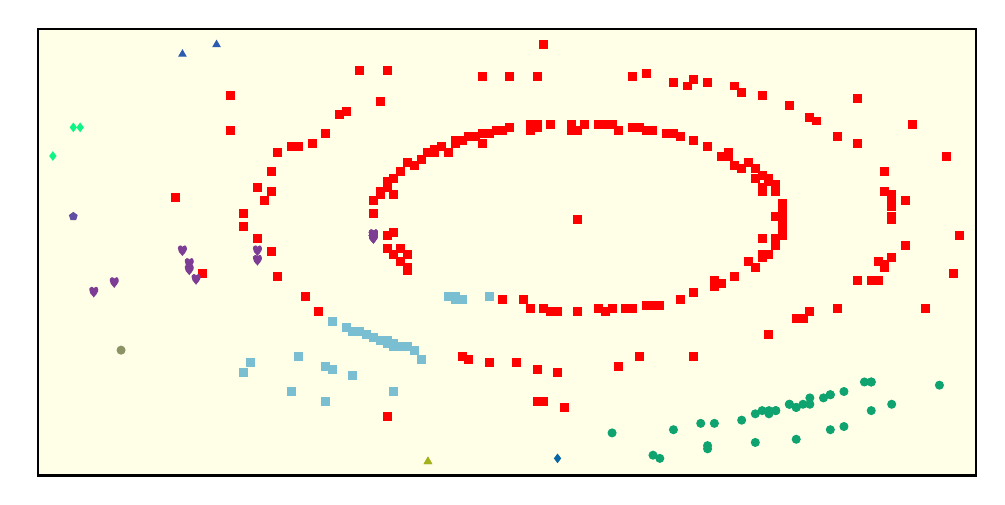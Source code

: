 \def\maxW{3.33}
\begin{tikzpicture}[y=\textwidth/3,x=\textwidth/1.4, background rectangle/.style={draw=black, thick, fill=yellow!10,},show background rectangle]
\def\marRad{0.5mm}
\definecolor{color0}{rgb}{0.06,0.64,0.44}
\definecolor{color1}{rgb}{1.00,0.00,0.00}
\definecolor{color2}{rgb}{0.17,0.36,0.70}
\definecolor{color3}{rgb}{0.05,0.96,0.52}
\definecolor{color4}{rgb}{0.38,0.31,0.64}
\definecolor{color5}{rgb}{0.49,0.24,0.58}
\definecolor{color6}{rgb}{0.55,0.58,0.40}
\definecolor{color7}{rgb}{0.48,0.75,0.82}
\definecolor{color8}{rgb}{0.64,0.70,0.11}
\definecolor{color9}{rgb}{0.03,0.40,0.65}
\path[fill=color0,draw=color0,mark size=\marRad, mark=*] plot coordinates {(0.21, -0.60)};
\path[fill=color0,draw=color0,mark size=\marRad, mark=*] plot coordinates {(0.13, -0.71)};
\path[fill=color0,draw=color0,mark size=\marRad, mark=*] plot coordinates {(0.54, -0.48)};
\path[fill=color0,draw=color0,mark size=\marRad, mark=*] plot coordinates {(0.27, -0.57)};
\path[fill=color0,draw=color0,mark size=\marRad, mark=*] plot coordinates {(0.32, -0.54)};
\path[fill=color0,draw=color0,mark size=\marRad, mark=*] plot coordinates {(0.32, -0.54)};
\path[fill=color0,draw=color0,mark size=\marRad, mark=*] plot coordinates {(0.19, -0.60)};
\path[fill=color0,draw=color0,mark size=\marRad, mark=*] plot coordinates {(0.25, -0.59)};
\path[fill=color0,draw=color0,mark size=\marRad, mark=*] plot coordinates {(0.40, -0.50)};
\path[fill=color0,draw=color0,mark size=\marRad, mark=*] plot coordinates {(0.43, -0.47)};
\path[fill=color0,draw=color0,mark size=\marRad, mark=*] plot coordinates {(0.30, -0.56)};
\path[fill=color0,draw=color0,mark size=\marRad, mark=*] plot coordinates {(0.15, -0.62)};
\path[fill=color0,draw=color0,mark size=\marRad, mark=*] plot coordinates {(0.20, -0.67)};
\path[fill=color0,draw=color0,mark size=\marRad, mark=*] plot coordinates {(0.28, -0.56)};
\path[fill=color0,draw=color0,mark size=\marRad, mark=*] plot coordinates {(0.37, -0.52)};
\path[fill=color0,draw=color0,mark size=\marRad, mark=*] plot coordinates {(0.38, -0.51)};
\path[fill=color0,draw=color0,mark size=\marRad, mark=*] plot coordinates {(0.29, -0.56)};
\path[fill=color0,draw=color0,mark size=\marRad, mark=*] plot coordinates {(0.34, -0.54)};
\path[fill=color0,draw=color0,mark size=\marRad, mark=*] plot coordinates {(0.30, -0.56)};
\path[fill=color0,draw=color0,mark size=\marRad, mark=*] plot coordinates {(0.44, -0.56)};
\path[fill=color0,draw=color0,mark size=\marRad, mark=*] plot coordinates {(0.47, -0.54)};
\path[fill=color0,draw=color0,mark size=\marRad, mark=*] plot coordinates {(0.44, -0.47)};
\path[fill=color0,draw=color0,mark size=\marRad, mark=*] plot coordinates {(0.44, -0.47)};
\path[fill=color0,draw=color0,mark size=\marRad, mark=*] plot coordinates {(0.38, -0.62)};
\path[fill=color0,draw=color0,mark size=\marRad, mark=*] plot coordinates {(0.06, -0.63)};
\path[fill=color0,draw=color0,mark size=\marRad, mark=*] plot coordinates {(0.33, -0.55)};
\path[fill=color0,draw=color0,mark size=\marRad, mark=*] plot coordinates {(0.33, -0.55)};
\path[fill=color0,draw=color0,mark size=\marRad, mark=*] plot coordinates {(0.35, -0.52)};
\path[fill=color0,draw=color0,mark size=\marRad, mark=*] plot coordinates {(0.20, -0.68)};
\path[fill=color0,draw=color0,mark size=\marRad, mark=*] plot coordinates {(0.38, -0.51)};
\path[fill=color0,draw=color0,mark size=\marRad, mark=*] plot coordinates {(0.35, -0.54)};
\path[fill=color0,draw=color0,mark size=\marRad, mark=*] plot coordinates {(0.27, -0.66)};
\path[fill=color0,draw=color0,mark size=\marRad, mark=*] plot coordinates {(0.12, -0.70)};
\path[fill=color0,draw=color0,mark size=\marRad, mark=*] plot coordinates {(0.29, -0.57)};
\path[fill=color0,draw=color0,mark size=\marRad, mark=*] plot coordinates {(0.40, -0.61)};
\path[fill=color0,draw=color0,mark size=\marRad, mark=*] plot coordinates {(0.33, -0.65)};
\path[fill=color1,draw=color1,mark size=\marRad, mark=square*] plot coordinates {(0.17, 0.46)};
\path[fill=color1,draw=color1,mark size=\marRad, mark=square*] plot coordinates {(0.01, 0.04)};
\path[fill=color1,draw=color1,mark size=\marRad, mark=square*] plot coordinates {(0.31, -0.01)};
\path[fill=color1,draw=color1,mark size=\marRad, mark=square*] plot coordinates {(-0.28, 0.41)};
\path[fill=color1,draw=color1,mark size=\marRad, mark=square*] plot coordinates {(-0.05, 0.49)};
\path[fill=color1,draw=color1,mark size=\marRad, mark=square*] plot coordinates {(0.39, 0.30)};
\path[fill=color1,draw=color1,mark size=\marRad, mark=square*] plot coordinates {(-0.16, -0.39)};
\path[fill=color1,draw=color1,mark size=\marRad, mark=square*] plot coordinates {(0.01, 0.04)};
\path[fill=color1,draw=color1,mark size=\marRad, mark=square*] plot coordinates {(0.01, 0.04)};
\path[fill=color1,draw=color1,mark size=\marRad, mark=square*] plot coordinates {(0.01, 0.04)};
\path[fill=color1,draw=color1,mark size=\marRad, mark=square*] plot coordinates {(0.01, 0.04)};
\path[fill=color1,draw=color1,mark size=\marRad, mark=square*] plot coordinates {(-0.46, -0.02)};
\path[fill=color1,draw=color1,mark size=\marRad, mark=square*] plot coordinates {(-0.25, -0.09)};
\path[fill=color1,draw=color1,mark size=\marRad, mark=square*] plot coordinates {(0.47, 0.12)};
\path[fill=color1,draw=color1,mark size=\marRad, mark=square*] plot coordinates {(0.01, 0.04)};
\path[fill=color1,draw=color1,mark size=\marRad, mark=square*] plot coordinates {(-0.20, 0.26)};
\path[fill=color1,draw=color1,mark size=\marRad, mark=square*] plot coordinates {(0.01, 0.04)};
\path[fill=color1,draw=color1,mark size=\marRad, mark=square*] plot coordinates {(0.01, 0.04)};
\path[fill=color1,draw=color1,mark size=\marRad, mark=square*] plot coordinates {(0.01, 0.04)};
\path[fill=color1,draw=color1,mark size=\marRad, mark=square*] plot coordinates {(0.47, 0.08)};
\path[fill=color1,draw=color1,mark size=\marRad, mark=square*] plot coordinates {(0.01, 0.04)};
\path[fill=color1,draw=color1,mark size=\marRad, mark=square*] plot coordinates {(-0.27, 0.51)};
\path[fill=color1,draw=color1,mark size=\marRad, mark=square*] plot coordinates {(-0.44, 0.13)};
\path[fill=color1,draw=color1,mark size=\marRad, mark=square*] plot coordinates {(-0.39, -0.20)};
\path[fill=color1,draw=color1,mark size=\marRad, mark=square*] plot coordinates {(-0.27, 0.14)};
\path[fill=color1,draw=color1,mark size=\marRad, mark=square*] plot coordinates {(0.01, 0.04)};
\path[fill=color1,draw=color1,mark size=\marRad, mark=square*] plot coordinates {(0.01, 0.04)};
\path[fill=color1,draw=color1,mark size=\marRad, mark=square*] plot coordinates {(0.01, 0.04)};
\path[fill=color1,draw=color1,mark size=\marRad, mark=square*] plot coordinates {(-0.54, -0.13)};
\path[fill=color1,draw=color1,mark size=\marRad, mark=square*] plot coordinates {(0.01, 0.04)};
\path[fill=color1,draw=color1,mark size=\marRad, mark=square*] plot coordinates {(0.01, 0.04)};
\path[fill=color1,draw=color1,mark size=\marRad, mark=square*] plot coordinates {(-0.04, 0.59)};
\path[fill=color1,draw=color1,mark size=\marRad, mark=square*] plot coordinates {(0.01, 0.04)};
\path[fill=color1,draw=color1,mark size=\marRad, mark=square*] plot coordinates {(0.29, -0.32)};
\path[fill=color1,draw=color1,mark size=\marRad, mark=square*] plot coordinates {(0.28, 0.43)};
\path[fill=color1,draw=color1,mark size=\marRad, mark=square*] plot coordinates {(0.47, 0.10)};
\path[fill=color1,draw=color1,mark size=\marRad, mark=square*] plot coordinates {(0.10, 0.33)};
\path[fill=color1,draw=color1,mark size=\marRad, mark=square*] plot coordinates {(0.01, -0.25)};
\path[fill=color1,draw=color1,mark size=\marRad, mark=square*] plot coordinates {(0.01, 0.04)};
\path[fill=color1,draw=color1,mark size=\marRad, mark=square*] plot coordinates {(0.27, -0.11)};
\path[fill=color1,draw=color1,mark size=\marRad, mark=square*] plot coordinates {(0.01, 0.04)};
\path[fill=color1,draw=color1,mark size=\marRad, mark=square*] plot coordinates {(0.50, 0.34)};
\path[fill=color1,draw=color1,mark size=\marRad, mark=square*] plot coordinates {(0.46, 0.13)};
\path[fill=color1,draw=color1,mark size=\marRad, mark=square*] plot coordinates {(0.27, 0.20)};
\path[fill=color1,draw=color1,mark size=\marRad, mark=square*] plot coordinates {(0.01, 0.04)};
\path[fill=color1,draw=color1,mark size=\marRad, mark=square*] plot coordinates {(0.01, 0.04)};
\path[fill=color1,draw=color1,mark size=\marRad, mark=square*] plot coordinates {(0.01, 0.04)};
\path[fill=color1,draw=color1,mark size=\marRad, mark=square*] plot coordinates {(0.01, 0.04)};
\path[fill=color1,draw=color1,mark size=\marRad, mark=square*] plot coordinates {(0.01, 0.04)};
\path[fill=color1,draw=color1,mark size=\marRad, mark=square*] plot coordinates {(0.01, 0.04)};
\path[fill=color1,draw=color1,mark size=\marRad, mark=square*] plot coordinates {(0.01, 0.04)};
\path[fill=color1,draw=color1,mark size=\marRad, mark=square*] plot coordinates {(-0.36, 0.31)};
\path[fill=color1,draw=color1,mark size=\marRad, mark=square*] plot coordinates {(0.01, 0.04)};
\path[fill=color1,draw=color1,mark size=\marRad, mark=square*] plot coordinates {(-0.44, -0.06)};
\path[fill=color1,draw=color1,mark size=\marRad, mark=square*] plot coordinates {(0.56, -0.13)};
\path[fill=color1,draw=color1,mark size=\marRad, mark=square*] plot coordinates {(0.01, 0.04)};
\path[fill=color1,draw=color1,mark size=\marRad, mark=square*] plot coordinates {(0.01, 0.04)};
\path[fill=color1,draw=color1,mark size=\marRad, mark=square*] plot coordinates {(0.11, 0.50)};
\path[fill=color1,draw=color1,mark size=\marRad, mark=square*] plot coordinates {(-0.41, 0.27)};
\path[fill=color1,draw=color1,mark size=\marRad, mark=square*] plot coordinates {(-0.25, 0.19)};
\path[fill=color1,draw=color1,mark size=\marRad, mark=square*] plot coordinates {(0.01, 0.04)};
\path[fill=color1,draw=color1,mark size=\marRad, mark=square*] plot coordinates {(-0.01, -0.55)};
\path[fill=color1,draw=color1,mark size=\marRad, mark=square*] plot coordinates {(0.01, 0.04)};
\path[fill=color1,draw=color1,mark size=\marRad, mark=square*] plot coordinates {(0.26, 0.22)};
\path[fill=color1,draw=color1,mark size=\marRad, mark=square*] plot coordinates {(-0.09, 0.49)};
\path[fill=color1,draw=color1,mark size=\marRad, mark=square*] plot coordinates {(-0.24, -0.12)};
\path[fill=color1,draw=color1,mark size=\marRad, mark=square*] plot coordinates {(0.01, 0.04)};
\path[fill=color1,draw=color1,mark size=\marRad, mark=square*] plot coordinates {(0.01, 0.04)};
\path[fill=color1,draw=color1,mark size=\marRad, mark=square*] plot coordinates {(-0.19, 0.27)};
\path[fill=color1,draw=color1,mark size=\marRad, mark=square*] plot coordinates {(0.07, -0.42)};
\path[fill=color1,draw=color1,mark size=\marRad, mark=square*] plot coordinates {(0.28, -0.08)};
\path[fill=color1,draw=color1,mark size=\marRad, mark=square*] plot coordinates {(0.01, 0.04)};
\path[fill=color1,draw=color1,mark size=\marRad, mark=square*] plot coordinates {(-0.23, 0.21)};
\path[fill=color1,draw=color1,mark size=\marRad, mark=square*] plot coordinates {(0.12, -0.23)};
\path[fill=color1,draw=color1,mark size=\marRad, mark=square*] plot coordinates {(0.01, 0.04)};
\path[fill=color1,draw=color1,mark size=\marRad, mark=square*] plot coordinates {(-0.58, 0.11)};
\path[fill=color1,draw=color1,mark size=\marRad, mark=square*] plot coordinates {(0.01, 0.04)};
\path[fill=color1,draw=color1,mark size=\marRad, mark=square*] plot coordinates {(-0.38, 0.28)};
\path[fill=color1,draw=color1,mark size=\marRad, mark=square*] plot coordinates {(-0.02, -0.44)};
\path[fill=color1,draw=color1,mark size=\marRad, mark=square*] plot coordinates {(0.31, 0.03)};
\path[fill=color1,draw=color1,mark size=\marRad, mark=square*] plot coordinates {(0.01, 0.04)};
\path[fill=color1,draw=color1,mark size=\marRad, mark=square*] plot coordinates {(0.01, 0.04)};
\path[fill=color1,draw=color1,mark size=\marRad, mark=square*] plot coordinates {(0.01, 0.04)};
\path[fill=color1,draw=color1,mark size=\marRad, mark=square*] plot coordinates {(-0.48, 0.02)};
\path[fill=color1,draw=color1,mark size=\marRad, mark=square*] plot coordinates {(0.01, 0.04)};
\path[fill=color1,draw=color1,mark size=\marRad, mark=square*] plot coordinates {(0.18, -0.19)};
\path[fill=color1,draw=color1,mark size=\marRad, mark=square*] plot coordinates {(0.01, 0.04)};
\path[fill=color1,draw=color1,mark size=\marRad, mark=square*] plot coordinates {(0.01, 0.04)};
\path[fill=color1,draw=color1,mark size=\marRad, mark=square*] plot coordinates {(0.01, 0.04)};
\path[fill=color1,draw=color1,mark size=\marRad, mark=square*] plot coordinates {(0.01, 0.04)};
\path[fill=color1,draw=color1,mark size=\marRad, mark=square*] plot coordinates {(0.02, 0.34)};
\path[fill=color1,draw=color1,mark size=\marRad, mark=square*] plot coordinates {(0.01, 0.04)};
\path[fill=color1,draw=color1,mark size=\marRad, mark=square*] plot coordinates {(0.01, 0.04)};
\path[fill=color1,draw=color1,mark size=\marRad, mark=square*] plot coordinates {(0.39, 0.30)};
\path[fill=color1,draw=color1,mark size=\marRad, mark=square*] plot coordinates {(0.01, 0.04)};
\path[fill=color1,draw=color1,mark size=\marRad, mark=square*] plot coordinates {(0.01, 0.04)};
\path[fill=color1,draw=color1,mark size=\marRad, mark=square*] plot coordinates {(0.01, 0.04)};
\path[fill=color1,draw=color1,mark size=\marRad, mark=square*] plot coordinates {(0.01, 0.04)};
\path[fill=color1,draw=color1,mark size=\marRad, mark=square*] plot coordinates {(0.01, 0.04)};
\path[fill=color1,draw=color1,mark size=\marRad, mark=square*] plot coordinates {(-0.27, -0.05)};
\path[fill=color1,draw=color1,mark size=\marRad, mark=square*] plot coordinates {(0.01, 0.04)};
\path[fill=color1,draw=color1,mark size=\marRad, mark=square*] plot coordinates {(0.45, -0.09)};
\path[fill=color1,draw=color1,mark size=\marRad, mark=square*] plot coordinates {(0.01, 0.04)};
\path[fill=color1,draw=color1,mark size=\marRad, mark=square*] plot coordinates {(0.01, 0.04)};
\path[fill=color1,draw=color1,mark size=\marRad, mark=square*] plot coordinates {(0.01, 0.04)};
\path[fill=color1,draw=color1,mark size=\marRad, mark=square*] plot coordinates {(0.42, 0.28)};
\path[fill=color1,draw=color1,mark size=\marRad, mark=square*] plot coordinates {(-0.46, 0.14)};
\path[fill=color1,draw=color1,mark size=\marRad, mark=square*] plot coordinates {(0.47, 0.05)};
\path[fill=color1,draw=color1,mark size=\marRad, mark=square*] plot coordinates {(0.11, 0.32)};
\path[fill=color1,draw=color1,mark size=\marRad, mark=square*] plot coordinates {(0.01, 0.04)};
\path[fill=color1,draw=color1,mark size=\marRad, mark=square*] plot coordinates {(0.01, 0.04)};
\path[fill=color1,draw=color1,mark size=\marRad, mark=square*] plot coordinates {(0.01, 0.04)};
\path[fill=color1,draw=color1,mark size=\marRad, mark=square*] plot coordinates {(0.01, 0.04)};
\path[fill=color1,draw=color1,mark size=\marRad, mark=square*] plot coordinates {(0.11, -0.23)};
\path[fill=color1,draw=color1,mark size=\marRad, mark=square*] plot coordinates {(0.01, 0.04)};
\path[fill=color1,draw=color1,mark size=\marRad, mark=square*] plot coordinates {(0.01, 0.04)};
\path[fill=color1,draw=color1,mark size=\marRad, mark=square*] plot coordinates {(0.01, 0.04)};
\path[fill=color1,draw=color1,mark size=\marRad, mark=square*] plot coordinates {(0.01, 0.04)};
\path[fill=color1,draw=color1,mark size=\marRad, mark=square*] plot coordinates {(0.01, 0.04)};
\path[fill=color1,draw=color1,mark size=\marRad, mark=square*] plot coordinates {(-0.28, 0.13)};
\path[fill=color1,draw=color1,mark size=\marRad, mark=square*] plot coordinates {(0.30, 0.13)};
\path[fill=color1,draw=color1,mark size=\marRad, mark=square*] plot coordinates {(0.49, -0.04)};
\path[fill=color1,draw=color1,mark size=\marRad, mark=square*] plot coordinates {(0.01, 0.04)};
\path[fill=color1,draw=color1,mark size=\marRad, mark=square*] plot coordinates {(0.01, 0.04)};
\path[fill=color1,draw=color1,mark size=\marRad, mark=square*] plot coordinates {(0.01, 0.04)};
\path[fill=color1,draw=color1,mark size=\marRad, mark=square*] plot coordinates {(0.24, 0.46)};
\path[fill=color1,draw=color1,mark size=\marRad, mark=square*] plot coordinates {(0.01, 0.04)};
\path[fill=color1,draw=color1,mark size=\marRad, mark=square*] plot coordinates {(0.01, 0.04)};
\path[fill=color1,draw=color1,mark size=\marRad, mark=square*] plot coordinates {(0.01, 0.04)};
\path[fill=color1,draw=color1,mark size=\marRad, mark=square*] plot coordinates {(0.01, 0.04)};
\path[fill=color1,draw=color1,mark size=\marRad, mark=square*] plot coordinates {(0.01, 0.04)};
\path[fill=color1,draw=color1,mark size=\marRad, mark=square*] plot coordinates {(0.01, 0.04)};
\path[fill=color1,draw=color1,mark size=\marRad, mark=square*] plot coordinates {(0.28, -0.07)};
\path[fill=color1,draw=color1,mark size=\marRad, mark=square*] plot coordinates {(0.01, 0.04)};
\path[fill=color1,draw=color1,mark size=\marRad, mark=square*] plot coordinates {(0.01, 0.04)};
\path[fill=color1,draw=color1,mark size=\marRad, mark=square*] plot coordinates {(0.01, 0.04)};
\path[fill=color1,draw=color1,mark size=\marRad, mark=square*] plot coordinates {(0.01, 0.04)};
\path[fill=color1,draw=color1,mark size=\marRad, mark=square*] plot coordinates {(0.01, 0.04)};
\path[fill=color1,draw=color1,mark size=\marRad, mark=square*] plot coordinates {(-0.17, 0.29)};
\path[fill=color1,draw=color1,mark size=\marRad, mark=square*] plot coordinates {(0.35, 0.36)};
\path[fill=color1,draw=color1,mark size=\marRad, mark=square*] plot coordinates {(0.46, -0.11)};
\path[fill=color1,draw=color1,mark size=\marRad, mark=square*] plot coordinates {(-0.48, 0.06)};
\path[fill=color1,draw=color1,mark size=\marRad, mark=square*] plot coordinates {(0.01, 0.04)};
\path[fill=color1,draw=color1,mark size=\marRad, mark=square*] plot coordinates {(0.30, -0.04)};
\path[fill=color1,draw=color1,mark size=\marRad, mark=square*] plot coordinates {(0.01, 0.04)};
\path[fill=color1,draw=color1,mark size=\marRad, mark=square*] plot coordinates {(0.29, 0.17)};
\path[fill=color1,draw=color1,mark size=\marRad, mark=square*] plot coordinates {(0.01, 0.04)};
\path[fill=color1,draw=color1,mark size=\marRad, mark=square*] plot coordinates {(0.01, 0.04)};
\path[fill=color1,draw=color1,mark size=\marRad, mark=square*] plot coordinates {(0.01, 0.04)};
\path[fill=color1,draw=color1,mark size=\marRad, mark=square*] plot coordinates {(0.01, 0.04)};
\path[fill=color1,draw=color1,mark size=\marRad, mark=square*] plot coordinates {(0.01, 0.04)};
\path[fill=color1,draw=color1,mark size=\marRad, mark=square*] plot coordinates {(0.01, 0.04)};
\path[fill=color1,draw=color1,mark size=\marRad, mark=square*] plot coordinates {(0.01, 0.04)};
\path[fill=color1,draw=color1,mark size=\marRad, mark=square*] plot coordinates {(0.01, 0.04)};
\path[fill=color1,draw=color1,mark size=\marRad, mark=square*] plot coordinates {(-0.05, -0.53)};
\path[fill=color1,draw=color1,mark size=\marRad, mark=square*] plot coordinates {(0.01, 0.04)};
\path[fill=color1,draw=color1,mark size=\marRad, mark=square*] plot coordinates {(0.46, -0.10)};
\path[fill=color1,draw=color1,mark size=\marRad, mark=square*] plot coordinates {(0.01, 0.04)};
\path[fill=color1,draw=color1,mark size=\marRad, mark=square*] plot coordinates {(0.01, 0.04)};
\path[fill=color1,draw=color1,mark size=\marRad, mark=square*] plot coordinates {(-0.29, 0.10)};
\path[fill=color1,draw=color1,mark size=\marRad, mark=square*] plot coordinates {(0.09, -0.24)};
\path[fill=color1,draw=color1,mark size=\marRad, mark=square*] plot coordinates {(0.01, 0.04)};
\path[fill=color1,draw=color1,mark size=\marRad, mark=square*] plot coordinates {(0.01, 0.04)};
\path[fill=color1,draw=color1,mark size=\marRad, mark=square*] plot coordinates {(0.01, 0.04)};
\path[fill=color1,draw=color1,mark size=\marRad, mark=square*] plot coordinates {(0.01, 0.04)};
\path[fill=color1,draw=color1,mark size=\marRad, mark=square*] plot coordinates {(0.01, 0.04)};
\path[fill=color1,draw=color1,mark size=\marRad, mark=square*] plot coordinates {(0.00, 0.34)};
\path[fill=color1,draw=color1,mark size=\marRad, mark=square*] plot coordinates {(0.01, 0.04)};
\path[fill=color1,draw=color1,mark size=\marRad, mark=square*] plot coordinates {(0.01, 0.04)};
\path[fill=color1,draw=color1,mark size=\marRad, mark=square*] plot coordinates {(0.01, 0.04)};
\path[fill=color1,draw=color1,mark size=\marRad, mark=square*] plot coordinates {(0.01, 0.04)};
\path[fill=color1,draw=color1,mark size=\marRad, mark=square*] plot coordinates {(0.01, 0.04)};
\path[fill=color1,draw=color1,mark size=\marRad, mark=square*] plot coordinates {(0.01, 0.04)};
\path[fill=color1,draw=color1,mark size=\marRad, mark=square*] plot coordinates {(0.06, 0.34)};
\path[fill=color1,draw=color1,mark size=\marRad, mark=square*] plot coordinates {(0.01, 0.04)};
\path[fill=color1,draw=color1,mark size=\marRad, mark=square*] plot coordinates {(-0.13, 0.31)};
\path[fill=color1,draw=color1,mark size=\marRad, mark=square*] plot coordinates {(0.01, 0.04)};
\path[fill=color1,draw=color1,mark size=\marRad, mark=square*] plot coordinates {(0.01, 0.04)};
\path[fill=color1,draw=color1,mark size=\marRad, mark=square*] plot coordinates {(-0.44, 0.19)};
\path[fill=color1,draw=color1,mark size=\marRad, mark=square*] plot coordinates {(0.01, 0.04)};
\path[fill=color1,draw=color1,mark size=\marRad, mark=square*] plot coordinates {(0.01, 0.04)};
\path[fill=color1,draw=color1,mark size=\marRad, mark=square*] plot coordinates {(0.31, 0.09)};
\path[fill=color1,draw=color1,mark size=\marRad, mark=square*] plot coordinates {(0.01, 0.04)};
\path[fill=color1,draw=color1,mark size=\marRad, mark=square*] plot coordinates {(0.01, 0.04)};
\path[fill=color1,draw=color1,mark size=\marRad, mark=square*] plot coordinates {(0.01, 0.04)};
\path[fill=color1,draw=color1,mark size=\marRad, mark=square*] plot coordinates {(0.14, 0.31)};
\path[fill=color1,draw=color1,mark size=\marRad, mark=square*] plot coordinates {(0.01, 0.04)};
\path[fill=color1,draw=color1,mark size=\marRad, mark=square*] plot coordinates {(0.29, 0.16)};
\path[fill=color1,draw=color1,mark size=\marRad, mark=square*] plot coordinates {(0.18, 0.29)};
\path[fill=color1,draw=color1,mark size=\marRad, mark=square*] plot coordinates {(0.10, -0.39)};
\path[fill=color1,draw=color1,mark size=\marRad, mark=square*] plot coordinates {(0.01, 0.04)};
\path[fill=color1,draw=color1,mark size=\marRad, mark=square*] plot coordinates {(0.01, 0.04)};
\path[fill=color1,draw=color1,mark size=\marRad, mark=square*] plot coordinates {(0.20, 0.47)};
\path[fill=color1,draw=color1,mark size=\marRad, mark=square*] plot coordinates {(0.01, 0.04)};
\path[fill=color1,draw=color1,mark size=\marRad, mark=square*] plot coordinates {(0.01, 0.04)};
\path[fill=color1,draw=color1,mark size=\marRad, mark=square*] plot coordinates {(0.01, 0.04)};
\path[fill=color1,draw=color1,mark size=\marRad, mark=square*] plot coordinates {(0.01, 0.04)};
\path[fill=color1,draw=color1,mark size=\marRad, mark=square*] plot coordinates {(0.01, 0.04)};
\path[fill=color1,draw=color1,mark size=\marRad, mark=square*] plot coordinates {(0.01, 0.04)};
\path[fill=color1,draw=color1,mark size=\marRad, mark=square*] plot coordinates {(-0.27, -0.01)};
\path[fill=color1,draw=color1,mark size=\marRad, mark=square*] plot coordinates {(0.21, -0.17)};
\path[fill=color1,draw=color1,mark size=\marRad, mark=square*] plot coordinates {(0.01, 0.04)};
\path[fill=color1,draw=color1,mark size=\marRad, mark=square*] plot coordinates {(-0.04, -0.53)};
\path[fill=color1,draw=color1,mark size=\marRad, mark=square*] plot coordinates {(0.01, 0.04)};
\path[fill=color1,draw=color1,mark size=\marRad, mark=square*] plot coordinates {(0.01, 0.04)};
\path[fill=color1,draw=color1,mark size=\marRad, mark=square*] plot coordinates {(0.01, 0.04)};
\path[fill=color1,draw=color1,mark size=\marRad, mark=square*] plot coordinates {(0.31, 0.06)};
\path[fill=color1,draw=color1,mark size=\marRad, mark=square*] plot coordinates {(0.01, 0.04)};
\path[fill=color1,draw=color1,mark size=\marRad, mark=square*] plot coordinates {(0.01, 0.04)};
\path[fill=color1,draw=color1,mark size=\marRad, mark=square*] plot coordinates {(-0.13, 0.49)};
\path[fill=color1,draw=color1,mark size=\marRad, mark=square*] plot coordinates {(0.42, -0.15)};
\path[fill=color1,draw=color1,mark size=\marRad, mark=square*] plot coordinates {(0.30, -0.03)};
\path[fill=color1,draw=color1,mark size=\marRad, mark=square*] plot coordinates {(0.01, 0.04)};
\path[fill=color1,draw=color1,mark size=\marRad, mark=square*] plot coordinates {(0.01, 0.04)};
\path[fill=color1,draw=color1,mark size=\marRad, mark=square*] plot coordinates {(-0.09, 0.33)};
\path[fill=color1,draw=color1,mark size=\marRad, mark=square*] plot coordinates {(0.01, 0.04)};
\path[fill=color1,draw=color1,mark size=\marRad, mark=square*] plot coordinates {(0.01, 0.04)};
\path[fill=color1,draw=color1,mark size=\marRad, mark=square*] plot coordinates {(0.18, -0.39)};
\path[fill=color1,draw=color1,mark size=\marRad, mark=square*] plot coordinates {(-0.14, 0.30)};
\path[fill=color1,draw=color1,mark size=\marRad, mark=square*] plot coordinates {(-0.15, -0.40)};
\path[fill=color1,draw=color1,mark size=\marRad, mark=square*] plot coordinates {(0.31, -0.01)};
\path[fill=color1,draw=color1,mark size=\marRad, mark=square*] plot coordinates {(0.01, 0.04)};
\path[fill=color1,draw=color1,mark size=\marRad, mark=square*] plot coordinates {(0.01, 0.04)};
\path[fill=color1,draw=color1,mark size=\marRad, mark=square*] plot coordinates {(0.01, 0.04)};
\path[fill=color1,draw=color1,mark size=\marRad, mark=square*] plot coordinates {(0.01, 0.04)};
\path[fill=color1,draw=color1,mark size=\marRad, mark=square*] plot coordinates {(0.14, 0.31)};
\path[fill=color1,draw=color1,mark size=\marRad, mark=square*] plot coordinates {(0.20, 0.27)};
\path[fill=color1,draw=color1,mark size=\marRad, mark=square*] plot coordinates {(0.01, 0.04)};
\path[fill=color1,draw=color1,mark size=\marRad, mark=square*] plot coordinates {(0.00, 0.32)};
\path[fill=color1,draw=color1,mark size=\marRad, mark=square*] plot coordinates {(0.01, 0.04)};
\path[fill=color1,draw=color1,mark size=\marRad, mark=square*] plot coordinates {(0.25, 0.20)};
\path[fill=color1,draw=color1,mark size=\marRad, mark=square*] plot coordinates {(0.01, 0.04)};
\path[fill=color1,draw=color1,mark size=\marRad, mark=square*] plot coordinates {(0.01, 0.04)};
\path[fill=color1,draw=color1,mark size=\marRad, mark=square*] plot coordinates {(0.01, 0.04)};
\path[fill=color1,draw=color1,mark size=\marRad, mark=square*] plot coordinates {(0.04, 0.34)};
\path[fill=color1,draw=color1,mark size=\marRad, mark=square*] plot coordinates {(0.28, -0.02)};
\path[fill=color1,draw=color1,mark size=\marRad, mark=square*] plot coordinates {(0.01, 0.04)};
\path[fill=color1,draw=color1,mark size=\marRad, mark=square*] plot coordinates {(0.01, 0.04)};
\path[fill=color1,draw=color1,mark size=\marRad, mark=square*] plot coordinates {(0.01, 0.04)};
\path[fill=color1,draw=color1,mark size=\marRad, mark=square*] plot coordinates {(-0.04, -0.24)};
\path[fill=color1,draw=color1,mark size=\marRad, mark=square*] plot coordinates {(0.01, 0.04)};
\path[fill=color1,draw=color1,mark size=\marRad, mark=square*] plot coordinates {(0.01, 0.04)};
\path[fill=color1,draw=color1,mark size=\marRad, mark=square*] plot coordinates {(0.01, 0.04)};
\path[fill=color1,draw=color1,mark size=\marRad, mark=square*] plot coordinates {(-0.24, -0.07)};
\path[fill=color1,draw=color1,mark size=\marRad, mark=square*] plot coordinates {(0.24, 0.21)};
\path[fill=color1,draw=color1,mark size=\marRad, mark=square*] plot coordinates {(0.28, 0.14)};
\path[fill=color1,draw=color1,mark size=\marRad, mark=square*] plot coordinates {(-0.13, 0.28)};
\path[fill=color1,draw=color1,mark size=\marRad, mark=square*] plot coordinates {(0.01, 0.04)};
\path[fill=color1,draw=color1,mark size=\marRad, mark=square*] plot coordinates {(0.01, 0.04)};
\path[fill=color1,draw=color1,mark size=\marRad, mark=square*] plot coordinates {(0.34, -0.27)};
\path[fill=color1,draw=color1,mark size=\marRad, mark=square*] plot coordinates {(0.16, 0.30)};
\path[fill=color1,draw=color1,mark size=\marRad, mark=square*] plot coordinates {(0.01, 0.04)};
\path[fill=color1,draw=color1,mark size=\marRad, mark=square*] plot coordinates {(0.01, 0.04)};
\path[fill=color1,draw=color1,mark size=\marRad, mark=square*] plot coordinates {(0.01, 0.04)};
\path[fill=color1,draw=color1,mark size=\marRad, mark=square*] plot coordinates {(0.01, 0.04)};
\path[fill=color1,draw=color1,mark size=\marRad, mark=square*] plot coordinates {(0.01, 0.04)};
\path[fill=color1,draw=color1,mark size=\marRad, mark=square*] plot coordinates {(-0.29, 0.06)};
\path[fill=color1,draw=color1,mark size=\marRad, mark=square*] plot coordinates {(0.01, 0.04)};
\path[fill=color1,draw=color1,mark size=\marRad, mark=square*] plot coordinates {(0.20, 0.27)};
\path[fill=color1,draw=color1,mark size=\marRad, mark=square*] plot coordinates {(0.01, 0.04)};
\path[fill=color1,draw=color1,mark size=\marRad, mark=square*] plot coordinates {(0.01, 0.04)};
\path[fill=color1,draw=color1,mark size=\marRad, mark=square*] plot coordinates {(0.01, 0.04)};
\path[fill=color1,draw=color1,mark size=\marRad, mark=square*] plot coordinates {(0.01, 0.04)};
\path[fill=color1,draw=color1,mark size=\marRad, mark=square*] plot coordinates {(0.01, 0.04)};
\path[fill=color1,draw=color1,mark size=\marRad, mark=square*] plot coordinates {(0.16, -0.21)};
\path[fill=color1,draw=color1,mark size=\marRad, mark=square*] plot coordinates {(0.01, 0.04)};
\path[fill=color1,draw=color1,mark size=\marRad, mark=square*] plot coordinates {(0.26, -0.09)};
\path[fill=color1,draw=color1,mark size=\marRad, mark=square*] plot coordinates {(0.07, 0.32)};
\path[fill=color1,draw=color1,mark size=\marRad, mark=square*] plot coordinates {(0.01, 0.04)};
\path[fill=color1,draw=color1,mark size=\marRad, mark=square*] plot coordinates {(0.01, 0.04)};
\path[fill=color1,draw=color1,mark size=\marRad, mark=square*] plot coordinates {(0.01, 0.04)};
\path[fill=color1,draw=color1,mark size=\marRad, mark=square*] plot coordinates {(0.01, 0.04)};
\path[fill=color1,draw=color1,mark size=\marRad, mark=square*] plot coordinates {(0.01, 0.04)};
\path[fill=color1,draw=color1,mark size=\marRad, mark=square*] plot coordinates {(0.01, 0.04)};
\path[fill=color1,draw=color1,mark size=\marRad, mark=square*] plot coordinates {(0.01, 0.04)};
\path[fill=color1,draw=color1,mark size=\marRad, mark=square*] plot coordinates {(0.01, 0.04)};
\path[fill=color1,draw=color1,mark size=\marRad, mark=square*] plot coordinates {(0.01, 0.04)};
\path[fill=color1,draw=color1,mark size=\marRad, mark=square*] plot coordinates {(-0.24, 0.22)};
\path[fill=color1,draw=color1,mark size=\marRad, mark=square*] plot coordinates {(-0.50, 0.32)};
\path[fill=color1,draw=color1,mark size=\marRad, mark=square*] plot coordinates {(0.01, 0.04)};
\path[fill=color1,draw=color1,mark size=\marRad, mark=square*] plot coordinates {(-0.45, 0.10)};
\path[fill=color1,draw=color1,mark size=\marRad, mark=square*] plot coordinates {(-0.29, 0.06)};
\path[fill=color1,draw=color1,mark size=\marRad, mark=square*] plot coordinates {(0.31, 0.08)};
\path[fill=color1,draw=color1,mark size=\marRad, mark=square*] plot coordinates {(0.24, -0.14)};
\path[fill=color1,draw=color1,mark size=\marRad, mark=square*] plot coordinates {(0.01, 0.04)};
\path[fill=color1,draw=color1,mark size=\marRad, mark=square*] plot coordinates {(0.01, 0.04)};
\path[fill=color1,draw=color1,mark size=\marRad, mark=square*] plot coordinates {(-0.07, -0.21)};
\path[fill=color1,draw=color1,mark size=\marRad, mark=square*] plot coordinates {(0.01, 0.04)};
\path[fill=color1,draw=color1,mark size=\marRad, mark=square*] plot coordinates {(0.21, -0.15)};
\path[fill=color1,draw=color1,mark size=\marRad, mark=square*] plot coordinates {(0.01, 0.04)};
\path[fill=color1,draw=color1,mark size=\marRad, mark=square*] plot coordinates {(0.01, 0.04)};
\path[fill=color1,draw=color1,mark size=\marRad, mark=square*] plot coordinates {(0.01, 0.04)};
\path[fill=color1,draw=color1,mark size=\marRad, mark=square*] plot coordinates {(0.01, 0.04)};
\path[fill=color1,draw=color1,mark size=\marRad, mark=square*] plot coordinates {(0.01, 0.04)};
\path[fill=color1,draw=color1,mark size=\marRad, mark=square*] plot coordinates {(0.01, 0.04)};
\path[fill=color1,draw=color1,mark size=\marRad, mark=square*] plot coordinates {(0.01, 0.04)};
\path[fill=color1,draw=color1,mark size=\marRad, mark=square*] plot coordinates {(0.01, 0.04)};
\path[fill=color1,draw=color1,mark size=\marRad, mark=square*] plot coordinates {(0.01, 0.04)};
\path[fill=color1,draw=color1,mark size=\marRad, mark=square*] plot coordinates {(0.01, 0.04)};
\path[fill=color1,draw=color1,mark size=\marRad, mark=square*] plot coordinates {(0.01, 0.04)};
\path[fill=color1,draw=color1,mark size=\marRad, mark=square*] plot coordinates {(0.01, 0.04)};
\path[fill=color1,draw=color1,mark size=\marRad, mark=square*] plot coordinates {(0.22, 0.24)};
\path[fill=color1,draw=color1,mark size=\marRad, mark=square*] plot coordinates {(0.01, 0.04)};
\path[fill=color1,draw=color1,mark size=\marRad, mark=square*] plot coordinates {(0.01, 0.04)};
\path[fill=color1,draw=color1,mark size=\marRad, mark=square*] plot coordinates {(-0.10, 0.32)};
\path[fill=color1,draw=color1,mark size=\marRad, mark=square*] plot coordinates {(0.01, 0.04)};
\path[fill=color1,draw=color1,mark size=\marRad, mark=square*] plot coordinates {(0.18, 0.48)};
\path[fill=color1,draw=color1,mark size=\marRad, mark=square*] plot coordinates {(0.01, 0.04)};
\path[fill=color1,draw=color1,mark size=\marRad, mark=square*] plot coordinates {(0.01, 0.04)};
\path[fill=color1,draw=color1,mark size=\marRad, mark=square*] plot coordinates {(0.01, 0.04)};
\path[fill=color1,draw=color1,mark size=\marRad, mark=square*] plot coordinates {(0.25, 0.44)};
\path[fill=color1,draw=color1,mark size=\marRad, mark=square*] plot coordinates {(0.01, 0.04)};
\path[fill=color1,draw=color1,mark size=\marRad, mark=square*] plot coordinates {(0.01, 0.04)};
\path[fill=color1,draw=color1,mark size=\marRad, mark=square*] plot coordinates {(0.01, 0.04)};
\path[fill=color1,draw=color1,mark size=\marRad, mark=square*] plot coordinates {(-0.10, -0.21)};
\path[fill=color1,draw=color1,mark size=\marRad, mark=square*] plot coordinates {(0.01, -0.25)};
\path[fill=color1,draw=color1,mark size=\marRad, mark=square*] plot coordinates {(0.01, 0.04)};
\path[fill=color1,draw=color1,mark size=\marRad, mark=square*] plot coordinates {(0.01, 0.04)};
\path[fill=color1,draw=color1,mark size=\marRad, mark=square*] plot coordinates {(0.01, 0.04)};
\path[fill=color1,draw=color1,mark size=\marRad, mark=square*] plot coordinates {(0.01, 0.04)};
\path[fill=color1,draw=color1,mark size=\marRad, mark=square*] plot coordinates {(0.01, 0.04)};
\path[fill=color1,draw=color1,mark size=\marRad, mark=square*] plot coordinates {(0.27, 0.17)};
\path[fill=color1,draw=color1,mark size=\marRad, mark=square*] plot coordinates {(-0.27, 0.16)};
\path[fill=color1,draw=color1,mark size=\marRad, mark=square*] plot coordinates {(0.01, 0.04)};
\path[fill=color1,draw=color1,mark size=\marRad, mark=square*] plot coordinates {(0.29, -0.07)};
\path[fill=color1,draw=color1,mark size=\marRad, mark=square*] plot coordinates {(0.01, 0.04)};
\path[fill=color1,draw=color1,mark size=\marRad, mark=square*] plot coordinates {(0.05, -0.25)};
\path[fill=color1,draw=color1,mark size=\marRad, mark=square*] plot coordinates {(0.01, 0.04)};
\path[fill=color1,draw=color1,mark size=\marRad, mark=square*] plot coordinates {(0.01, 0.04)};
\path[fill=color1,draw=color1,mark size=\marRad, mark=square*] plot coordinates {(-0.34, 0.37)};
\path[fill=color1,draw=color1,mark size=\marRad, mark=square*] plot coordinates {(0.01, 0.04)};
\path[fill=color1,draw=color1,mark size=\marRad, mark=square*] plot coordinates {(0.12, 0.32)};
\path[fill=color1,draw=color1,mark size=\marRad, mark=square*] plot coordinates {(0.47, 0.04)};
\path[fill=color1,draw=color1,mark size=\marRad, mark=square*] plot coordinates {(0.01, 0.04)};
\path[fill=color1,draw=color1,mark size=\marRad, mark=square*] plot coordinates {(-0.27, -0.58)};
\path[fill=color1,draw=color1,mark size=\marRad, mark=square*] plot coordinates {(-0.25, -0.05)};
\path[fill=color1,draw=color1,mark size=\marRad, mark=square*] plot coordinates {(0.01, 0.04)};
\path[fill=color1,draw=color1,mark size=\marRad, mark=square*] plot coordinates {(0.01, 0.04)};
\path[fill=color1,draw=color1,mark size=\marRad, mark=square*] plot coordinates {(0.01, 0.04)};
\path[fill=color1,draw=color1,mark size=\marRad, mark=square*] plot coordinates {(0.01, 0.04)};
\path[fill=color1,draw=color1,mark size=\marRad, mark=square*] plot coordinates {(0.01, 0.04)};
\path[fill=color1,draw=color1,mark size=\marRad, mark=square*] plot coordinates {(0.01, 0.04)};
\path[fill=color1,draw=color1,mark size=\marRad, mark=square*] plot coordinates {(0.01, 0.04)};
\path[fill=color1,draw=color1,mark size=\marRad, mark=square*] plot coordinates {(0.01, 0.04)};
\path[fill=color1,draw=color1,mark size=\marRad, mark=square*] plot coordinates {(0.01, 0.04)};
\path[fill=color1,draw=color1,mark size=\marRad, mark=square*] plot coordinates {(-0.31, 0.51)};
\path[fill=color1,draw=color1,mark size=\marRad, mark=square*] plot coordinates {(0.01, 0.04)};
\path[fill=color1,draw=color1,mark size=\marRad, mark=square*] plot coordinates {(0.01, 0.04)};
\path[fill=color1,draw=color1,mark size=\marRad, mark=square*] plot coordinates {(0.23, 0.25)};
\path[fill=color1,draw=color1,mark size=\marRad, mark=square*] plot coordinates {(0.01, 0.04)};
\path[fill=color1,draw=color1,mark size=\marRad, mark=square*] plot coordinates {(0.01, 0.04)};
\path[fill=color1,draw=color1,mark size=\marRad, mark=square*] plot coordinates {(0.01, 0.04)};
\path[fill=color1,draw=color1,mark size=\marRad, mark=square*] plot coordinates {(0.01, 0.04)};
\path[fill=color1,draw=color1,mark size=\marRad, mark=square*] plot coordinates {(0.01, 0.04)};
\path[fill=color1,draw=color1,mark size=\marRad, mark=square*] plot coordinates {(0.01, 0.04)};
\path[fill=color1,draw=color1,mark size=\marRad, mark=square*] plot coordinates {(0.01, 0.04)};
\path[fill=color1,draw=color1,mark size=\marRad, mark=square*] plot coordinates {(-0.17, 0.28)};
\path[fill=color1,draw=color1,mark size=\marRad, mark=square*] plot coordinates {(0.01, 0.04)};
\path[fill=color1,draw=color1,mark size=\marRad, mark=square*] plot coordinates {(0.01, 0.04)};
\path[fill=color1,draw=color1,mark size=\marRad, mark=square*] plot coordinates {(0.01, 0.32)};
\path[fill=color1,draw=color1,mark size=\marRad, mark=square*] plot coordinates {(0.01, 0.04)};
\path[fill=color1,draw=color1,mark size=\marRad, mark=square*] plot coordinates {(0.01, 0.04)};
\path[fill=color1,draw=color1,mark size=\marRad, mark=square*] plot coordinates {(0.01, 0.04)};
\path[fill=color1,draw=color1,mark size=\marRad, mark=square*] plot coordinates {(0.01, 0.04)};
\path[fill=color1,draw=color1,mark size=\marRad, mark=square*] plot coordinates {(0.01, 0.04)};
\path[fill=color1,draw=color1,mark size=\marRad, mark=square*] plot coordinates {(0.01, 0.04)};
\path[fill=color1,draw=color1,mark size=\marRad, mark=square*] plot coordinates {(0.01, 0.04)};
\path[fill=color1,draw=color1,mark size=\marRad, mark=square*] plot coordinates {(0.01, 0.04)};
\path[fill=color1,draw=color1,mark size=\marRad, mark=square*] plot coordinates {(-0.40, 0.27)};
\path[fill=color1,draw=color1,mark size=\marRad, mark=square*] plot coordinates {(0.01, 0.04)};
\path[fill=color1,draw=color1,mark size=\marRad, mark=square*] plot coordinates {(0.01, 0.04)};
\path[fill=color1,draw=color1,mark size=\marRad, mark=square*] plot coordinates {(-0.22, 0.23)};
\path[fill=color1,draw=color1,mark size=\marRad, mark=square*] plot coordinates {(0.01, 0.04)};
\path[fill=color1,draw=color1,mark size=\marRad, mark=square*] plot coordinates {(0.01, 0.04)};
\path[fill=color1,draw=color1,mark size=\marRad, mark=square*] plot coordinates {(0.01, 0.04)};
\path[fill=color1,draw=color1,mark size=\marRad, mark=square*] plot coordinates {(-0.06, 0.34)};
\path[fill=color1,draw=color1,mark size=\marRad, mark=square*] plot coordinates {(0.01, 0.04)};
\path[fill=color1,draw=color1,mark size=\marRad, mark=square*] plot coordinates {(0.31, 0.01)};
\path[fill=color1,draw=color1,mark size=\marRad, mark=square*] plot coordinates {(0.33, -0.27)};
\path[fill=color1,draw=color1,mark size=\marRad, mark=square*] plot coordinates {(0.01, 0.04)};
\path[fill=color1,draw=color1,mark size=\marRad, mark=square*] plot coordinates {(0.01, 0.04)};
\path[fill=color1,draw=color1,mark size=\marRad, mark=square*] plot coordinates {(0.01, 0.04)};
\path[fill=color1,draw=color1,mark size=\marRad, mark=square*] plot coordinates {(0.01, 0.04)};
\path[fill=color1,draw=color1,mark size=\marRad, mark=square*] plot coordinates {(0.42, 0.42)};
\path[fill=color1,draw=color1,mark size=\marRad, mark=square*] plot coordinates {(0.01, 0.04)};
\path[fill=color1,draw=color1,mark size=\marRad, mark=square*] plot coordinates {(0.44, -0.15)};
\path[fill=color1,draw=color1,mark size=\marRad, mark=square*] plot coordinates {(-0.43, 0.25)};
\path[fill=color1,draw=color1,mark size=\marRad, mark=square*] plot coordinates {(0.28, 0.18)};
\path[fill=color1,draw=color1,mark size=\marRad, mark=square*] plot coordinates {(0.01, 0.04)};
\path[fill=color1,draw=color1,mark size=\marRad, mark=square*] plot coordinates {(-0.26, 0.17)};
\path[fill=color1,draw=color1,mark size=\marRad, mark=square*] plot coordinates {(0.46, 0.19)};
\path[fill=color1,draw=color1,mark size=\marRad, mark=square*] plot coordinates {(0.01, 0.04)};
\path[fill=color1,draw=color1,mark size=\marRad, mark=square*] plot coordinates {(0.49, 0.10)};
\path[fill=color1,draw=color1,mark size=\marRad, mark=square*] plot coordinates {(0.01, 0.04)};
\path[fill=color1,draw=color1,mark size=\marRad, mark=square*] plot coordinates {(0.01, 0.04)};
\path[fill=color1,draw=color1,mark size=\marRad, mark=square*] plot coordinates {(0.01, 0.04)};
\path[fill=color1,draw=color1,mark size=\marRad, mark=square*] plot coordinates {(0.06, -0.24)};
\path[fill=color1,draw=color1,mark size=\marRad, mark=square*] plot coordinates {(0.01, 0.04)};
\path[fill=color1,draw=color1,mark size=\marRad, mark=square*] plot coordinates {(0.01, 0.04)};
\path[fill=color1,draw=color1,mark size=\marRad, mark=square*] plot coordinates {(-0.02, -0.25)};
\path[fill=color1,draw=color1,mark size=\marRad, mark=square*] plot coordinates {(0.01, 0.04)};
\path[fill=color1,draw=color1,mark size=\marRad, mark=square*] plot coordinates {(0.01, 0.04)};
\path[fill=color1,draw=color1,mark size=\marRad, mark=square*] plot coordinates {(0.01, 0.04)};
\path[fill=color1,draw=color1,mark size=\marRad, mark=square*] plot coordinates {(0.01, 0.04)};
\path[fill=color1,draw=color1,mark size=\marRad, mark=square*] plot coordinates {(0.55, 0.24)};
\path[fill=color1,draw=color1,mark size=\marRad, mark=square*] plot coordinates {(-0.11, 0.32)};
\path[fill=color1,draw=color1,mark size=\marRad, mark=square*] plot coordinates {(-0.33, 0.38)};
\path[fill=color1,draw=color1,mark size=\marRad, mark=square*] plot coordinates {(0.01, 0.04)};
\path[fill=color1,draw=color1,mark size=\marRad, mark=square*] plot coordinates {(-0.05, 0.34)};
\path[fill=color1,draw=color1,mark size=\marRad, mark=square*] plot coordinates {(0.01, 0.04)};
\path[fill=color1,draw=color1,mark size=\marRad, mark=square*] plot coordinates {(0.01, 0.04)};
\path[fill=color1,draw=color1,mark size=\marRad, mark=square*] plot coordinates {(0.01, 0.04)};
\path[fill=color1,draw=color1,mark size=\marRad, mark=square*] plot coordinates {(-0.27, -0.58)};
\path[fill=color1,draw=color1,mark size=\marRad, mark=square*] plot coordinates {(0.01, 0.04)};
\path[fill=color1,draw=color1,mark size=\marRad, mark=square*] plot coordinates {(0.01, 0.04)};
\path[fill=color1,draw=color1,mark size=\marRad, mark=square*] plot coordinates {(0.01, 0.04)};
\path[fill=color1,draw=color1,mark size=\marRad, mark=square*] plot coordinates {(0.01, 0.04)};
\path[fill=color1,draw=color1,mark size=\marRad, mark=square*] plot coordinates {(0.01, 0.04)};
\path[fill=color1,draw=color1,mark size=\marRad, mark=square*] plot coordinates {(0.01, 0.04)};
\path[fill=color1,draw=color1,mark size=\marRad, mark=square*] plot coordinates {(0.01, 0.04)};
\path[fill=color1,draw=color1,mark size=\marRad, mark=square*] plot coordinates {(0.01, 0.04)};
\path[fill=color1,draw=color1,mark size=\marRad, mark=square*] plot coordinates {(0.01, 0.04)};
\path[fill=color1,draw=color1,mark size=\marRad, mark=square*] plot coordinates {(0.30, 0.05)};
\path[fill=color1,draw=color1,mark size=\marRad, mark=square*] plot coordinates {(-0.03, 0.34)};
\path[fill=color1,draw=color1,mark size=\marRad, mark=square*] plot coordinates {(0.01, 0.04)};
\path[fill=color1,draw=color1,mark size=\marRad, mark=square*] plot coordinates {(0.01, 0.04)};
\path[fill=color1,draw=color1,mark size=\marRad, mark=square*] plot coordinates {(0.01, 0.04)};
\path[fill=color1,draw=color1,mark size=\marRad, mark=square*] plot coordinates {(0.52, -0.24)};
\path[fill=color1,draw=color1,mark size=\marRad, mark=square*] plot coordinates {(-0.26, -0.00)};
\path[fill=color1,draw=color1,mark size=\marRad, mark=square*] plot coordinates {(0.01, 0.04)};
\path[fill=color1,draw=color1,mark size=\marRad, mark=square*] plot coordinates {(0.01, 0.04)};
\path[fill=color1,draw=color1,mark size=\marRad, mark=square*] plot coordinates {(0.01, 0.04)};
\path[fill=color1,draw=color1,mark size=\marRad, mark=square*] plot coordinates {(0.30, 0.15)};
\path[fill=color1,draw=color1,mark size=\marRad, mark=square*] plot coordinates {(0.01, 0.04)};
\path[fill=color1,draw=color1,mark size=\marRad, mark=square*] plot coordinates {(0.01, 0.04)};
\path[fill=color1,draw=color1,mark size=\marRad, mark=square*] plot coordinates {(0.01, 0.04)};
\path[fill=color1,draw=color1,mark size=\marRad, mark=square*] plot coordinates {(0.01, 0.04)};
\path[fill=color1,draw=color1,mark size=\marRad, mark=square*] plot coordinates {(0.01, 0.04)};
\path[fill=color1,draw=color1,mark size=\marRad, mark=square*] plot coordinates {(0.01, 0.04)};
\path[fill=color1,draw=color1,mark size=\marRad, mark=square*] plot coordinates {(-0.05, -0.43)};
\path[fill=color1,draw=color1,mark size=\marRad, mark=square*] plot coordinates {(-0.06, 0.32)};
\path[fill=color1,draw=color1,mark size=\marRad, mark=square*] plot coordinates {(0.01, 0.04)};
\path[fill=color1,draw=color1,mark size=\marRad, mark=square*] plot coordinates {(0.01, 0.04)};
\path[fill=color1,draw=color1,mark size=\marRad, mark=square*] plot coordinates {(0.30, -0.02)};
\path[fill=color1,draw=color1,mark size=\marRad, mark=square*] plot coordinates {(-0.09, 0.33)};
\path[fill=color1,draw=color1,mark size=\marRad, mark=square*] plot coordinates {(0.01, 0.04)};
\path[fill=color1,draw=color1,mark size=\marRad, mark=square*] plot coordinates {(0.01, 0.04)};
\path[fill=color1,draw=color1,mark size=\marRad, mark=square*] plot coordinates {(-0.16, 0.29)};
\path[fill=color1,draw=color1,mark size=\marRad, mark=square*] plot coordinates {(0.47, -0.08)};
\path[fill=color1,draw=color1,mark size=\marRad, mark=square*] plot coordinates {(0.57, -0.01)};
\path[fill=color1,draw=color1,mark size=\marRad, mark=square*] plot coordinates {(0.01, 0.04)};
\path[fill=color1,draw=color1,mark size=\marRad, mark=square*] plot coordinates {(0.09, 0.49)};
\path[fill=color1,draw=color1,mark size=\marRad, mark=square*] plot coordinates {(0.01, 0.04)};
\path[fill=color1,draw=color1,mark size=\marRad, mark=square*] plot coordinates {(0.01, 0.04)};
\path[fill=color1,draw=color1,mark size=\marRad, mark=square*] plot coordinates {(0.01, 0.04)};
\path[fill=color1,draw=color1,mark size=\marRad, mark=square*] plot coordinates {(0.15, 0.47)};
\path[fill=color1,draw=color1,mark size=\marRad, mark=square*] plot coordinates {(0.01, 0.04)};
\path[fill=color1,draw=color1,mark size=\marRad, mark=square*] plot coordinates {(0.08, -0.24)};
\path[fill=color1,draw=color1,mark size=\marRad, mark=square*] plot coordinates {(0.01, 0.04)};
\path[fill=color1,draw=color1,mark size=\marRad, mark=square*] plot coordinates {(0.01, 0.04)};
\path[fill=color1,draw=color1,mark size=\marRad, mark=square*] plot coordinates {(0.01, 0.04)};
\path[fill=color1,draw=color1,mark size=\marRad, mark=square*] plot coordinates {(0.01, 0.04)};
\path[fill=color1,draw=color1,mark size=\marRad, mark=square*] plot coordinates {(0.01, 0.04)};
\path[fill=color1,draw=color1,mark size=\marRad, mark=square*] plot coordinates {(-0.18, 0.25)};
\path[fill=color1,draw=color1,mark size=\marRad, mark=square*] plot coordinates {(-0.50, 0.43)};
\path[fill=color1,draw=color1,mark size=\marRad, mark=square*] plot coordinates {(0.01, 0.04)};
\path[fill=color1,draw=color1,mark size=\marRad, mark=square*] plot coordinates {(0.01, 0.04)};
\path[fill=color1,draw=color1,mark size=\marRad, mark=square*] plot coordinates {(0.01, 0.04)};
\path[fill=color1,draw=color1,mark size=\marRad, mark=square*] plot coordinates {(0.01, 0.04)};
\path[fill=color1,draw=color1,mark size=\marRad, mark=square*] plot coordinates {(-0.20, 0.25)};
\path[fill=color1,draw=color1,mark size=\marRad, mark=square*] plot coordinates {(0.01, 0.04)};
\path[fill=color1,draw=color1,mark size=\marRad, mark=square*] plot coordinates {(-0.05, 0.33)};
\path[fill=color1,draw=color1,mark size=\marRad, mark=square*] plot coordinates {(0.01, 0.04)};
\path[fill=color1,draw=color1,mark size=\marRad, mark=square*] plot coordinates {(0.01, 0.04)};
\path[fill=color1,draw=color1,mark size=\marRad, mark=square*] plot coordinates {(0.01, 0.04)};
\path[fill=color1,draw=color1,mark size=\marRad, mark=square*] plot coordinates {(0.01, 0.04)};
\path[fill=color1,draw=color1,mark size=\marRad, mark=square*] plot coordinates {(0.01, 0.04)};
\path[fill=color1,draw=color1,mark size=\marRad, mark=square*] plot coordinates {(0.36, 0.35)};
\path[fill=color1,draw=color1,mark size=\marRad, mark=square*] plot coordinates {(0.01, 0.04)};
\path[fill=color1,draw=color1,mark size=\marRad, mark=square*] plot coordinates {(0.01, 0.04)};
\path[fill=color1,draw=color1,mark size=\marRad, mark=square*] plot coordinates {(0.13, -0.23)};
\path[fill=color1,draw=color1,mark size=\marRad, mark=square*] plot coordinates {(-0.24, -0.11)};
\path[fill=color1,draw=color1,mark size=\marRad, mark=square*] plot coordinates {(-0.08, -0.41)};
\path[fill=color1,draw=color1,mark size=\marRad, mark=square*] plot coordinates {(0.01, 0.04)};
\path[fill=color1,draw=color1,mark size=\marRad, mark=square*] plot coordinates {(0.01, 0.04)};
\path[fill=color1,draw=color1,mark size=\marRad, mark=square*] plot coordinates {(0.01, 0.04)};
\path[fill=color1,draw=color1,mark size=\marRad, mark=square*] plot coordinates {(0.32, 0.40)};
\path[fill=color1,draw=color1,mark size=\marRad, mark=square*] plot coordinates {(0.01, 0.04)};
\path[fill=color1,draw=color1,mark size=\marRad, mark=square*] plot coordinates {(0.01, 0.04)};
\path[fill=color1,draw=color1,mark size=\marRad, mark=square*] plot coordinates {(0.01, 0.04)};
\path[fill=color1,draw=color1,mark size=\marRad, mark=square*] plot coordinates {(0.01, 0.04)};
\path[fill=color1,draw=color1,mark size=\marRad, mark=square*] plot coordinates {(-0.21, 0.25)};
\path[fill=color1,draw=color1,mark size=\marRad, mark=square*] plot coordinates {(0.22, -0.16)};
\path[fill=color1,draw=color1,mark size=\marRad, mark=square*] plot coordinates {(0.01, 0.04)};
\path[fill=color1,draw=color1,mark size=\marRad, mark=square*] plot coordinates {(0.01, 0.04)};
\path[fill=color1,draw=color1,mark size=\marRad, mark=square*] plot coordinates {(0.01, 0.04)};
\path[fill=color1,draw=color1,mark size=\marRad, mark=square*] plot coordinates {(0.01, 0.04)};
\path[fill=color1,draw=color1,mark size=\marRad, mark=square*] plot coordinates {(0.01, 0.04)};
\path[fill=color1,draw=color1,mark size=\marRad, mark=square*] plot coordinates {(0.01, 0.04)};
\path[fill=color1,draw=color1,mark size=\marRad, mark=square*] plot coordinates {(0.01, 0.04)};
\path[fill=color1,draw=color1,mark size=\marRad, mark=square*] plot coordinates {(0.01, 0.04)};
\path[fill=color1,draw=color1,mark size=\marRad, mark=square*] plot coordinates {(0.01, 0.04)};
\path[fill=color1,draw=color1,mark size=\marRad, mark=square*] plot coordinates {(0.01, 0.04)};
\path[fill=color1,draw=color1,mark size=\marRad, mark=square*] plot coordinates {(0.01, 0.04)};
\path[fill=color1,draw=color1,mark size=\marRad, mark=square*] plot coordinates {(0.01, 0.04)};
\path[fill=color1,draw=color1,mark size=\marRad, mark=square*] plot coordinates {(0.02, 0.34)};
\path[fill=color1,draw=color1,mark size=\marRad, mark=square*] plot coordinates {(0.01, 0.04)};
\path[fill=color1,draw=color1,mark size=\marRad, mark=square*] plot coordinates {(0.05, 0.34)};
\path[fill=color1,draw=color1,mark size=\marRad, mark=square*] plot coordinates {(0.01, 0.04)};
\path[fill=color1,draw=color1,mark size=\marRad, mark=square*] plot coordinates {(0.01, 0.04)};
\path[fill=color1,draw=color1,mark size=\marRad, mark=square*] plot coordinates {(-0.26, -0.07)};
\path[fill=color1,draw=color1,mark size=\marRad, mark=square*] plot coordinates {(0.15, 0.31)};
\path[fill=color1,draw=color1,mark size=\marRad, mark=square*] plot coordinates {(-0.02, -0.25)};
\path[fill=color1,draw=color1,mark size=\marRad, mark=square*] plot coordinates {(0.01, 0.04)};
\path[fill=color1,draw=color1,mark size=\marRad, mark=square*] plot coordinates {(0.01, 0.04)};
\path[fill=color1,draw=color1,mark size=\marRad, mark=square*] plot coordinates {(0.01, 0.04)};
\path[fill=color1,draw=color1,mark size=\marRad, mark=square*] plot coordinates {(-0.37, -0.25)};
\path[fill=color1,draw=color1,mark size=\marRad, mark=square*] plot coordinates {(0.01, 0.04)};
\path[fill=color1,draw=color1,mark size=\marRad, mark=square*] plot coordinates {(-0.43, -0.14)};
\path[fill=color1,draw=color1,mark size=\marRad, mark=square*] plot coordinates {(0.01, 0.04)};
\path[fill=color1,draw=color1,mark size=\marRad, mark=square*] plot coordinates {(0.01, 0.04)};
\path[fill=color1,draw=color1,mark size=\marRad, mark=square*] plot coordinates {(0.01, 0.04)};
\path[fill=color1,draw=color1,mark size=\marRad, mark=square*] plot coordinates {(0.01, 0.04)};
\path[fill=color1,draw=color1,mark size=\marRad, mark=square*] plot coordinates {(0.35, -0.25)};
\path[fill=color1,draw=color1,mark size=\marRad, mark=square*] plot coordinates {(0.01, 0.04)};
\path[fill=color1,draw=color1,mark size=\marRad, mark=square*] plot coordinates {(0.01, 0.04)};
\path[fill=color1,draw=color1,mark size=\marRad, mark=square*] plot coordinates {(-0.27, 0.15)};
\path[fill=color1,draw=color1,mark size=\marRad, mark=square*] plot coordinates {(0.01, 0.04)};
\path[fill=color1,draw=color1,mark size=\marRad, mark=square*] plot coordinates {(0.01, 0.04)};
\path[fill=color1,draw=color1,mark size=\marRad, mark=square*] plot coordinates {(-0.12, 0.31)};
\path[fill=color1,draw=color1,mark size=\marRad, mark=square*] plot coordinates {(0.01, 0.04)};
\path[fill=color1,draw=color1,mark size=\marRad, mark=square*] plot coordinates {(0.01, 0.04)};
\path[fill=color1,draw=color1,mark size=\marRad, mark=square*] plot coordinates {(0.01, 0.04)};
\path[fill=color1,draw=color1,mark size=\marRad, mark=square*] plot coordinates {(0.31, 0.05)};
\path[fill=color1,draw=color1,mark size=\marRad, mark=square*] plot coordinates {(0.01, 0.04)};
\path[fill=color1,draw=color1,mark size=\marRad, mark=square*] plot coordinates {(0.01, 0.04)};
\path[fill=color1,draw=color1,mark size=\marRad, mark=square*] plot coordinates {(0.01, 0.04)};
\path[fill=color1,draw=color1,mark size=\marRad, mark=square*] plot coordinates {(0.01, 0.04)};
\path[fill=color1,draw=color1,mark size=\marRad, mark=square*] plot coordinates {(-0.26, 0.12)};
\path[fill=color1,draw=color1,mark size=\marRad, mark=square*] plot coordinates {(-0.03, -0.25)};
\path[fill=color1,draw=color1,mark size=\marRad, mark=square*] plot coordinates {(0.01, 0.04)};
\path[fill=color1,draw=color1,mark size=\marRad, mark=square*] plot coordinates {(0.23, 0.24)};
\path[fill=color1,draw=color1,mark size=\marRad, mark=square*] plot coordinates {(0.04, -0.24)};
\path[fill=color1,draw=color1,mark size=\marRad, mark=square*] plot coordinates {(-0.28, 0.12)};
\path[fill=color1,draw=color1,mark size=\marRad, mark=square*] plot coordinates {(0.23, 0.24)};
\path[fill=color1,draw=color1,mark size=\marRad, mark=square*] plot coordinates {(0.01, 0.04)};
\path[fill=color1,draw=color1,mark size=\marRad, mark=square*] plot coordinates {(0.01, 0.04)};
\path[fill=color1,draw=color1,mark size=\marRad, mark=square*] plot coordinates {(0.01, 0.04)};
\path[fill=color1,draw=color1,mark size=\marRad, mark=square*] plot coordinates {(0.01, 0.04)};
\path[fill=color1,draw=color1,mark size=\marRad, mark=square*] plot coordinates {(0.01, 0.04)};
\path[fill=color1,draw=color1,mark size=\marRad, mark=square*] plot coordinates {(0.01, 0.04)};
\path[fill=color1,draw=color1,mark size=\marRad, mark=square*] plot coordinates {(0.01, 0.04)};
\path[fill=color1,draw=color1,mark size=\marRad, mark=square*] plot coordinates {(-0.06, -0.24)};
\path[fill=color1,draw=color1,mark size=\marRad, mark=square*] plot coordinates {(0.01, 0.04)};
\path[fill=color1,draw=color1,mark size=\marRad, mark=square*] plot coordinates {(0.01, 0.04)};
\path[fill=color1,draw=color1,mark size=\marRad, mark=square*] plot coordinates {(0.01, 0.04)};
\path[fill=color1,draw=color1,mark size=\marRad, mark=square*] plot coordinates {(0.01, 0.04)};
\path[fill=color1,draw=color1,mark size=\marRad, mark=square*] plot coordinates {(0.01, 0.04)};
\path[fill=color1,draw=color1,mark size=\marRad, mark=square*] plot coordinates {(0.01, 0.04)};
\path[fill=color1,draw=color1,mark size=\marRad, mark=square*] plot coordinates {(0.01, 0.04)};
\path[fill=color1,draw=color1,mark size=\marRad, mark=square*] plot coordinates {(0.01, 0.04)};
\path[fill=color1,draw=color1,mark size=\marRad, mark=square*] plot coordinates {(0.01, 0.04)};
\path[fill=color1,draw=color1,mark size=\marRad, mark=square*] plot coordinates {(0.01, 0.04)};
\path[fill=color1,draw=color1,mark size=\marRad, mark=square*] plot coordinates {(0.01, 0.04)};
\path[fill=color1,draw=color1,mark size=\marRad, mark=square*] plot coordinates {(0.01, 0.04)};
\path[fill=color1,draw=color1,mark size=\marRad, mark=square*] plot coordinates {(0.01, 0.04)};
\path[fill=color1,draw=color1,mark size=\marRad, mark=square*] plot coordinates {(0.01, 0.04)};
\path[fill=color1,draw=color1,mark size=\marRad, mark=square*] plot coordinates {(0.01, 0.04)};
\path[fill=color1,draw=color1,mark size=\marRad, mark=square*] plot coordinates {(0.01, 0.04)};
\path[fill=color1,draw=color1,mark size=\marRad, mark=square*] plot coordinates {(0.01, 0.04)};
\path[fill=color1,draw=color1,mark size=\marRad, mark=square*] plot coordinates {(0.01, 0.04)};
\path[fill=color1,draw=color1,mark size=\marRad, mark=square*] plot coordinates {(0.01, 0.04)};
\path[fill=color1,draw=color1,mark size=\marRad, mark=square*] plot coordinates {(0.01, 0.04)};
\path[fill=color1,draw=color1,mark size=\marRad, mark=square*] plot coordinates {(0.01, 0.04)};
\path[fill=color1,draw=color1,mark size=\marRad, mark=square*] plot coordinates {(0.01, 0.04)};
\path[fill=color1,draw=color1,mark size=\marRad, mark=square*] plot coordinates {(0.01, 0.04)};
\path[fill=color1,draw=color1,mark size=\marRad, mark=square*] plot coordinates {(0.01, 0.04)};
\path[fill=color1,draw=color1,mark size=\marRad, mark=square*] plot coordinates {(0.01, 0.04)};
\path[fill=color1,draw=color1,mark size=\marRad, mark=square*] plot coordinates {(0.01, 0.04)};
\path[fill=color1,draw=color1,mark size=\marRad, mark=square*] plot coordinates {(0.01, 0.04)};
\path[fill=color1,draw=color1,mark size=\marRad, mark=square*] plot coordinates {(0.01, 0.04)};
\path[fill=color1,draw=color1,mark size=\marRad, mark=square*] plot coordinates {(0.01, 0.04)};
\path[fill=color1,draw=color1,mark size=\marRad, mark=square*] plot coordinates {(0.01, 0.04)};
\path[fill=color1,draw=color1,mark size=\marRad, mark=square*] plot coordinates {(0.01, 0.04)};
\path[fill=color1,draw=color1,mark size=\marRad, mark=square*] plot coordinates {(0.01, 0.04)};
\path[fill=color1,draw=color1,mark size=\marRad, mark=square*] plot coordinates {(0.01, 0.04)};
\path[fill=color1,draw=color1,mark size=\marRad, mark=square*] plot coordinates {(0.01, 0.04)};
\path[fill=color1,draw=color1,mark size=\marRad, mark=square*] plot coordinates {(-0.15, 0.30)};
\path[fill=color1,draw=color1,mark size=\marRad, mark=square*] plot coordinates {(0.01, 0.04)};
\path[fill=color1,draw=color1,mark size=\marRad, mark=square*] plot coordinates {(0.01, 0.04)};
\path[fill=color1,draw=color1,mark size=\marRad, mark=square*] plot coordinates {(0.01, 0.04)};
\path[fill=color1,draw=color1,mark size=\marRad, mark=square*] plot coordinates {(0.01, 0.04)};
\path[fill=color1,draw=color1,mark size=\marRad, mark=square*] plot coordinates {(0.01, 0.04)};
\path[fill=color1,draw=color1,mark size=\marRad, mark=square*] plot coordinates {(0.01, 0.04)};
\path[fill=color1,draw=color1,mark size=\marRad, mark=square*] plot coordinates {(0.01, 0.04)};
\path[fill=color1,draw=color1,mark size=\marRad, mark=square*] plot coordinates {(0.01, 0.04)};
\path[fill=color1,draw=color1,mark size=\marRad, mark=square*] plot coordinates {(0.01, 0.04)};
\path[fill=color1,draw=color1,mark size=\marRad, mark=square*] plot coordinates {(0.01, 0.04)};
\path[fill=color1,draw=color1,mark size=\marRad, mark=square*] plot coordinates {(0.01, 0.04)};
\path[fill=color1,draw=color1,mark size=\marRad, mark=square*] plot coordinates {(0.01, 0.04)};
\path[fill=color1,draw=color1,mark size=\marRad, mark=square*] plot coordinates {(0.31, 0.02)};
\path[fill=color1,draw=color1,mark size=\marRad, mark=square*] plot coordinates {(0.01, 0.04)};
\path[fill=color1,draw=color1,mark size=\marRad, mark=square*] plot coordinates {(0.01, 0.04)};
\path[fill=color1,draw=color1,mark size=\marRad, mark=square*] plot coordinates {(0.01, 0.04)};
\path[fill=color1,draw=color1,mark size=\marRad, mark=square*] plot coordinates {(0.01, 0.04)};
\path[fill=color1,draw=color1,mark size=\marRad, mark=square*] plot coordinates {(0.01, 0.04)};
\path[fill=color1,draw=color1,mark size=\marRad, mark=square*] plot coordinates {(0.01, 0.04)};
\path[fill=color1,draw=color1,mark size=\marRad, mark=square*] plot coordinates {(0.01, 0.04)};
\path[fill=color1,draw=color1,mark size=\marRad, mark=square*] plot coordinates {(0.01, 0.04)};
\path[fill=color1,draw=color1,mark size=\marRad, mark=square*] plot coordinates {(0.28, 0.13)};
\path[fill=color1,draw=color1,mark size=\marRad, mark=square*] plot coordinates {(0.01, 0.04)};
\path[fill=color1,draw=color1,mark size=\marRad, mark=square*] plot coordinates {(0.01, 0.04)};
\path[fill=color1,draw=color1,mark size=\marRad, mark=square*] plot coordinates {(0.01, 0.04)};
\path[fill=color1,draw=color1,mark size=\marRad, mark=square*] plot coordinates {(0.01, 0.04)};
\path[fill=color1,draw=color1,mark size=\marRad, mark=square*] plot coordinates {(0.01, 0.04)};
\path[fill=color1,draw=color1,mark size=\marRad, mark=square*] plot coordinates {(0.01, 0.04)};
\path[fill=color1,draw=color1,mark size=\marRad, mark=square*] plot coordinates {(0.01, 0.04)};
\path[fill=color1,draw=color1,mark size=\marRad, mark=square*] plot coordinates {(0.45, -0.15)};
\path[fill=color1,draw=color1,mark size=\marRad, mark=square*] plot coordinates {(0.01, 0.04)};
\path[fill=color1,draw=color1,mark size=\marRad, mark=square*] plot coordinates {(0.01, 0.04)};
\path[fill=color1,draw=color1,mark size=\marRad, mark=square*] plot coordinates {(0.01, 0.04)};
\path[fill=color1,draw=color1,mark size=\marRad, mark=square*] plot coordinates {(0.01, 0.04)};
\path[fill=color1,draw=color1,mark size=\marRad, mark=square*] plot coordinates {(-0.26, 0.12)};
\path[fill=color1,draw=color1,mark size=\marRad, mark=square*] plot coordinates {(0.01, 0.04)};
\path[fill=color1,draw=color1,mark size=\marRad, mark=square*] plot coordinates {(0.01, 0.04)};
\path[fill=color1,draw=color1,mark size=\marRad, mark=square*] plot coordinates {(0.39, -0.24)};
\path[fill=color1,draw=color1,mark size=\marRad, mark=square*] plot coordinates {(0.01, 0.04)};
\path[fill=color1,draw=color1,mark size=\marRad, mark=square*] plot coordinates {(0.01, 0.04)};
\path[fill=color1,draw=color1,mark size=\marRad, mark=square*] plot coordinates {(0.01, 0.04)};
\path[fill=color1,draw=color1,mark size=\marRad, mark=square*] plot coordinates {(0.01, 0.04)};
\path[fill=color1,draw=color1,mark size=\marRad, mark=square*] plot coordinates {(0.09, 0.33)};
\path[fill=color1,draw=color1,mark size=\marRad, mark=square*] plot coordinates {(0.01, 0.04)};
\path[fill=color1,draw=color1,mark size=\marRad, mark=square*] plot coordinates {(0.01, 0.04)};
\path[fill=color1,draw=color1,mark size=\marRad, mark=square*] plot coordinates {(-0.03, 0.34)};
\path[fill=color1,draw=color1,mark size=\marRad, mark=square*] plot coordinates {(-0.12, -0.41)};
\path[fill=color7,draw=color7,mark size=\marRad, mark=square*] plot coordinates {(-0.16, -0.21)};
\path[fill=color7,draw=color7,mark size=\marRad, mark=square*] plot coordinates {(-0.18, -0.20)};
\path[fill=color7,draw=color7,mark size=\marRad, mark=square*] plot coordinates {(-0.17, -0.20)};
\path[fill=color7,draw=color7,mark size=\marRad, mark=square*] plot coordinates {(-0.17, -0.20)};
\path[fill=color7,draw=color7,mark size=\marRad, mark=square*] plot coordinates {(-0.40, -0.39)};
\path[fill=color7,draw=color7,mark size=\marRad, mark=square*] plot coordinates {(-0.40, -0.39)};
\path[fill=color7,draw=color7,mark size=\marRad, mark=square*] plot coordinates {(-0.25, -0.36)};
\path[fill=color7,draw=color7,mark size=\marRad, mark=square*] plot coordinates {(-0.17, -0.20)};
\path[fill=color7,draw=color7,mark size=\marRad, mark=square*] plot coordinates {(-0.17, -0.20)};
\path[fill=color7,draw=color7,mark size=\marRad, mark=square*] plot coordinates {(-0.26, -0.50)};
\path[fill=color7,draw=color7,mark size=\marRad, mark=square*] plot coordinates {(-0.27, -0.35)};
\path[fill=color7,draw=color7,mark size=\marRad, mark=square*] plot coordinates {(-0.28, -0.34)};
\path[fill=color7,draw=color7,mark size=\marRad, mark=square*] plot coordinates {(-0.23, -0.37)};
\path[fill=color7,draw=color7,mark size=\marRad, mark=square*] plot coordinates {(-0.17, -0.20)};
\path[fill=color7,draw=color7,mark size=\marRad, mark=square*] plot coordinates {(-0.32, -0.45)};
\path[fill=color7,draw=color7,mark size=\marRad, mark=square*] plot coordinates {(-0.26, -0.36)};
\path[fill=color7,draw=color7,mark size=\marRad, mark=square*] plot coordinates {(-0.17, -0.20)};
\path[fill=color7,draw=color7,mark size=\marRad, mark=square*] plot coordinates {(-0.18, -0.20)};
\path[fill=color7,draw=color7,mark size=\marRad, mark=square*] plot coordinates {(-0.17, -0.20)};
\path[fill=color7,draw=color7,mark size=\marRad, mark=square*] plot coordinates {(-0.17, -0.20)};
\path[fill=color7,draw=color7,mark size=\marRad, mark=square*] plot coordinates {(-0.18, -0.20)};
\path[fill=color7,draw=color7,mark size=\marRad, mark=square*] plot coordinates {(-0.31, -0.31)};
\path[fill=color7,draw=color7,mark size=\marRad, mark=square*] plot coordinates {(-0.17, -0.20)};
\path[fill=color7,draw=color7,mark size=\marRad, mark=square*] plot coordinates {(-0.17, -0.21)};
\path[fill=color7,draw=color7,mark size=\marRad, mark=square*] plot coordinates {(-0.18, -0.20)};
\path[fill=color7,draw=color7,mark size=\marRad, mark=square*] plot coordinates {(-0.17, -0.20)};
\path[fill=color7,draw=color7,mark size=\marRad, mark=square*] plot coordinates {(-0.47, -0.41)};
\path[fill=color7,draw=color7,mark size=\marRad, mark=square*] plot coordinates {(-0.36, -0.53)};
\path[fill=color7,draw=color7,mark size=\marRad, mark=square*] plot coordinates {(-0.33, -0.30)};
\path[fill=color7,draw=color7,mark size=\marRad, mark=square*] plot coordinates {(-0.12, -0.20)};
\path[fill=color7,draw=color7,mark size=\marRad, mark=square*] plot coordinates {(-0.41, -0.50)};
\path[fill=color7,draw=color7,mark size=\marRad, mark=square*] plot coordinates {(-0.27, -0.34)};
\path[fill=color7,draw=color7,mark size=\marRad, mark=square*] plot coordinates {(-0.17, -0.20)};
\path[fill=color7,draw=color7,mark size=\marRad, mark=square*] plot coordinates {(-0.18, -0.20)};
\path[fill=color7,draw=color7,mark size=\marRad, mark=square*] plot coordinates {(-0.48, -0.44)};
\path[fill=color7,draw=color7,mark size=\marRad, mark=square*] plot coordinates {(-0.30, -0.32)};
\path[fill=color7,draw=color7,mark size=\marRad, mark=square*] plot coordinates {(-0.24, -0.36)};
\path[fill=color7,draw=color7,mark size=\marRad, mark=square*] plot coordinates {(-0.36, -0.42)};
\path[fill=color7,draw=color7,mark size=\marRad, mark=square*] plot coordinates {(-0.35, -0.43)};
\path[fill=color7,draw=color7,mark size=\marRad, mark=square*] plot coordinates {(-0.35, -0.43)};
\path[fill=color7,draw=color7,mark size=\marRad, mark=square*] plot coordinates {(-0.32, -0.31)};
\path[fill=color7,draw=color7,mark size=\marRad, mark=square*] plot coordinates {(-0.29, -0.33)};
\path[fill=color7,draw=color7,mark size=\marRad, mark=square*] plot coordinates {(-0.22, -0.40)};
\path[fill=color7,draw=color7,mark size=\marRad, mark=square*] plot coordinates {(-0.35, -0.28)};
\path[fill=color7,draw=color7,mark size=\marRad, mark=square*] plot coordinates {(-0.33, -0.30)};
\path[fill=color7,draw=color7,mark size=\marRad, mark=square*] plot coordinates {(-0.26, -0.35)};
\path[fill=color7,draw=color7,mark size=\marRad, mark=square*] plot coordinates {(-0.30, -0.32)};
\path[fill=color5,draw=color5,mark size=\marRad, mark=heart] plot coordinates {(-0.29, -0.01)};
\path[fill=color5,draw=color5,mark size=\marRad, mark=heart] plot coordinates {(-0.29, 0.00)};
\path[fill=color5,draw=color5,mark size=\marRad, mark=heart] plot coordinates {(-0.29, -0.01)};
\path[fill=color5,draw=color5,mark size=\marRad, mark=heart] plot coordinates {(-0.29, -0.00)};
\path[fill=color5,draw=color5,mark size=\marRad, mark=heart] plot coordinates {(-0.29, 0.00)};
\path[fill=color5,draw=color5,mark size=\marRad, mark=heart] plot coordinates {(-0.29, -0.01)};
\path[fill=color5,draw=color5,mark size=\marRad, mark=heart] plot coordinates {(-0.29, -0.00)};
\path[fill=color5,draw=color5,mark size=\marRad, mark=heart] plot coordinates {(-0.55, -0.14)};
\path[fill=color5,draw=color5,mark size=\marRad, mark=heart] plot coordinates {(-0.29, -0.01)};
\path[fill=color5,draw=color5,mark size=\marRad, mark=heart] plot coordinates {(-0.29, 0.00)};
\path[fill=color5,draw=color5,mark size=\marRad, mark=heart] plot coordinates {(-0.29, -0.01)};
\path[fill=color5,draw=color5,mark size=\marRad, mark=heart] plot coordinates {(-0.46, -0.05)};
\path[fill=color5,draw=color5,mark size=\marRad, mark=heart] plot coordinates {(-0.57, -0.05)};
\path[fill=color5,draw=color5,mark size=\marRad, mark=heart] plot coordinates {(-0.56, -0.11)};
\path[fill=color5,draw=color5,mark size=\marRad, mark=heart] plot coordinates {(-0.56, -0.09)};
\path[fill=color5,draw=color5,mark size=\marRad, mark=heart] plot coordinates {(-0.29, -0.01)};
\path[fill=color5,draw=color5,mark size=\marRad, mark=heart] plot coordinates {(-0.46, -0.08)};
\path[fill=color5,draw=color5,mark size=\marRad, mark=heart] plot coordinates {(-0.70, -0.18)};
\path[fill=color5,draw=color5,mark size=\marRad, mark=heart] plot coordinates {(-0.29, -0.01)};
\path[fill=color5,draw=color5,mark size=\marRad, mark=heart] plot coordinates {(-0.29, -0.01)};
\path[fill=color5,draw=color5,mark size=\marRad, mark=heart] plot coordinates {(-0.67, -0.15)};
\path[fill=color5,draw=color5,mark size=\marRad, mark=heart] plot coordinates {(-0.29, -0.01)};
\path[fill=color2,draw=color2,mark size=\marRad, mark=triangle*] plot coordinates {(-0.57, 0.56)};
\path[fill=color2,draw=color2,mark size=\marRad, mark=triangle*] plot coordinates {(-0.52, 0.59)};
\path[fill=color3,draw=color3,mark size=\marRad, mark=diamond*] plot coordinates {(-0.73, 0.33)};
\path[fill=color3,draw=color3,mark size=\marRad, mark=diamond*] plot coordinates {(-0.76, 0.24)};
\path[fill=color3,draw=color3,mark size=\marRad, mark=diamond*] plot coordinates {(-0.72, 0.33)};
\path[fill=color4,draw=color4,mark size=\marRad, mark=pentagon*] plot coordinates {(-0.73, 0.05)};
\path[fill=color6,draw=color6,mark size=\marRad, mark=*] plot coordinates {(-0.66, -0.37)};
\path[fill=color8,draw=color8,mark size=\marRad, mark=triangle*] plot coordinates {(-0.21, -0.72)};
\path[fill=color8,draw=color8,mark size=\marRad, mark=triangle*] plot coordinates {(-0.21, -0.72)};
\path[fill=color9,draw=color9,mark size=\marRad, mark=diamond*] plot coordinates {(-0.02, -0.71)};
\end{tikzpicture}
